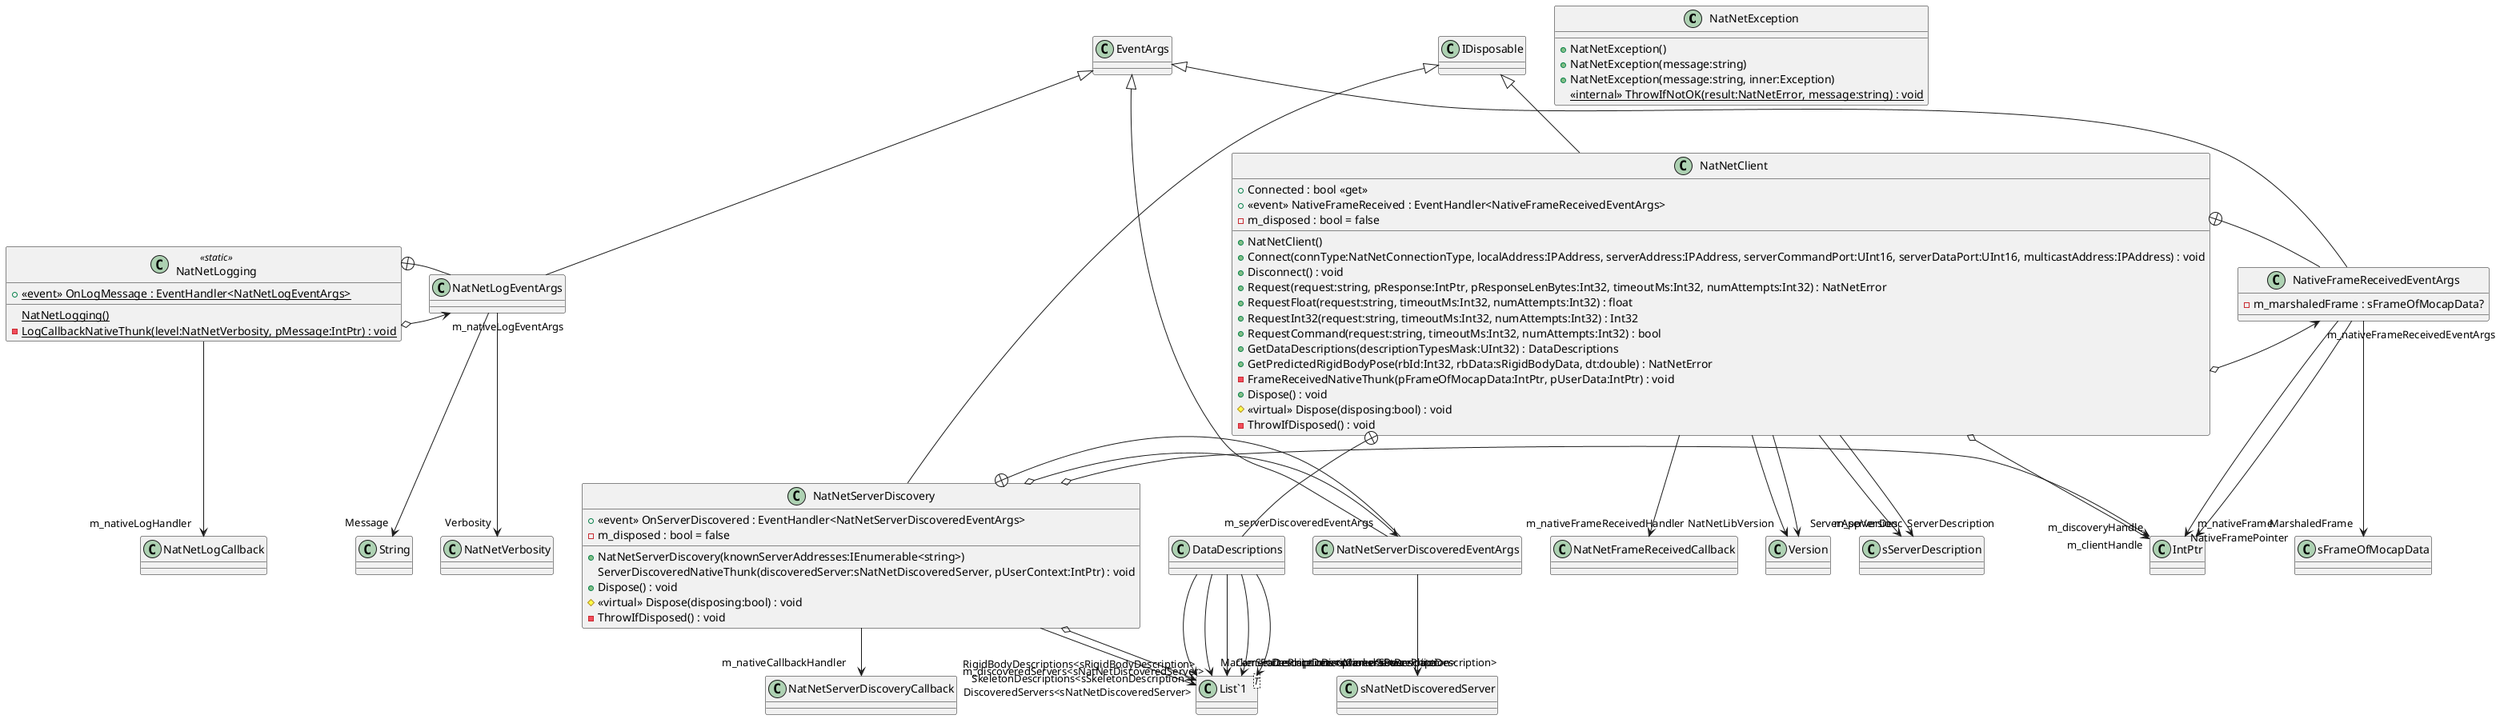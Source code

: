 @startuml
class NatNetException {
    + NatNetException()
    + NatNetException(message:string)
    + NatNetException(message:string, inner:Exception)
    <<internal>> {static} ThrowIfNotOK(result:NatNetError, message:string) : void
}
class NatNetLogging <<static>> {
    + {static}  <<event>> OnLogMessage : EventHandler<NatNetLogEventArgs> 
    {static} NatNetLogging()
    - {static} LogCallbackNativeThunk(level:NatNetVerbosity, pMessage:IntPtr) : void
}
class NatNetServerDiscovery {
    +  <<event>> OnServerDiscovered : EventHandler<NatNetServerDiscoveredEventArgs> 
    - m_disposed : bool = false
    + NatNetServerDiscovery(knownServerAddresses:IEnumerable<string>)
    ServerDiscoveredNativeThunk(discoveredServer:sNatNetDiscoveredServer, pUserContext:IntPtr) : void
    + Dispose() : void
    # <<virtual>> Dispose(disposing:bool) : void
    - ThrowIfDisposed() : void
}
class NatNetClient {
    + Connected : bool <<get>>
    +  <<event>> NativeFrameReceived : EventHandler<NativeFrameReceivedEventArgs> 
    - m_disposed : bool = false
    + NatNetClient()
    + Connect(connType:NatNetConnectionType, localAddress:IPAddress, serverAddress:IPAddress, serverCommandPort:UInt16, serverDataPort:UInt16, multicastAddress:IPAddress) : void
    + Disconnect() : void
    + Request(request:string, pResponse:IntPtr, pResponseLenBytes:Int32, timeoutMs:Int32, numAttempts:Int32) : NatNetError
    + RequestFloat(request:string, timeoutMs:Int32, numAttempts:Int32) : float
    + RequestInt32(request:string, timeoutMs:Int32, numAttempts:Int32) : Int32
    + RequestCommand(request:string, timeoutMs:Int32, numAttempts:Int32) : bool
    + GetDataDescriptions(descriptionTypesMask:UInt32) : DataDescriptions
    + GetPredictedRigidBodyPose(rbId:Int32, rbData:sRigidBodyData, dt:double) : NatNetError
    - FrameReceivedNativeThunk(pFrameOfMocapData:IntPtr, pUserData:IntPtr) : void
    + Dispose() : void
    # <<virtual>> Dispose(disposing:bool) : void
    - ThrowIfDisposed() : void
}
class NatNetLogEventArgs {
}
class "List`1"<T> {
}
class NatNetServerDiscoveredEventArgs {
}
class DataDescriptions {
}
class NativeFrameReceivedEventArgs {
    - m_marshaledFrame : sFrameOfMocapData?
}
NatNetLogging --> "m_nativeLogHandler" NatNetLogCallback
NatNetLogging o-> "m_nativeLogEventArgs" NatNetLogEventArgs
IDisposable <|-- NatNetServerDiscovery
NatNetServerDiscovery --> "DiscoveredServers<sNatNetDiscoveredServer>" "List`1"
NatNetServerDiscovery o-> "m_discoveryHandle" IntPtr
NatNetServerDiscovery --> "m_nativeCallbackHandler" NatNetServerDiscoveryCallback
NatNetServerDiscovery o-> "m_serverDiscoveredEventArgs" NatNetServerDiscoveredEventArgs
NatNetServerDiscovery o-> "m_discoveredServers<sNatNetDiscoveredServer>" "List`1"
IDisposable <|-- NatNetClient
NatNetClient --> "NatNetLibVersion" Version
NatNetClient --> "ServerDescription" sServerDescription
NatNetClient --> "ServerAppVersion" Version
NatNetClient o-> "m_clientHandle" IntPtr
NatNetClient --> "m_serverDesc" sServerDescription
NatNetClient --> "m_nativeFrameReceivedHandler" NatNetFrameReceivedCallback
NatNetClient o-> "m_nativeFrameReceivedEventArgs" NativeFrameReceivedEventArgs
NatNetLogging +-- NatNetLogEventArgs
EventArgs <|-- NatNetLogEventArgs
NatNetLogEventArgs --> "Verbosity" NatNetVerbosity
NatNetLogEventArgs --> "Message" String
NatNetServerDiscovery +-- NatNetServerDiscoveredEventArgs
EventArgs <|-- NatNetServerDiscoveredEventArgs
NatNetServerDiscoveredEventArgs --> "DiscoveredServer" sNatNetDiscoveredServer
NatNetClient +-- DataDescriptions
DataDescriptions --> "MarkerSetDescriptions<sMarkerSetDescription>" "List`1"
DataDescriptions --> "RigidBodyDescriptions<sRigidBodyDescription>" "List`1"
DataDescriptions --> "SkeletonDescriptions<sSkeletonDescription>" "List`1"
DataDescriptions --> "ForcePlateDescriptions<sForcePlateDescription>" "List`1"
DataDescriptions --> "CameraDescriptions<sCameraDescription>" "List`1"
NatNetClient +-- NativeFrameReceivedEventArgs
EventArgs <|-- NativeFrameReceivedEventArgs
NativeFrameReceivedEventArgs --> "m_nativeFrame" IntPtr
NativeFrameReceivedEventArgs --> "NativeFramePointer" IntPtr
NativeFrameReceivedEventArgs --> "MarshaledFrame" sFrameOfMocapData
@enduml
